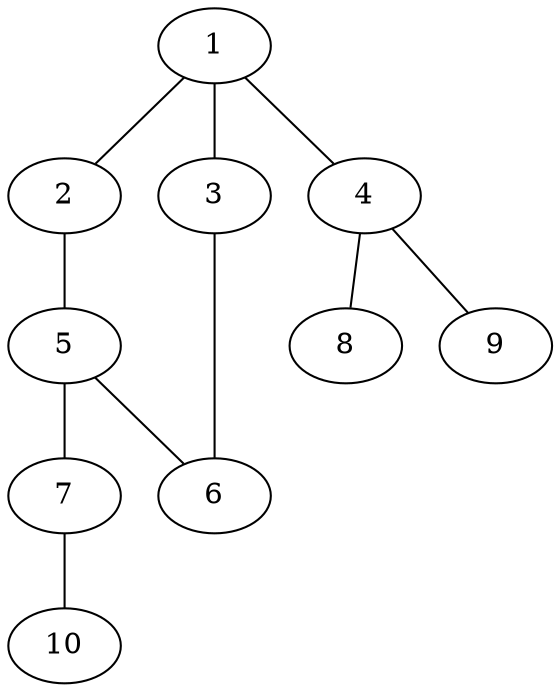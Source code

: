 graph molecule_4063 {
	1	 [chem=C];
	2	 [chem=S];
	1 -- 2	 [valence=1];
	3	 [chem=N];
	1 -- 3	 [valence=2];
	4	 [chem=N];
	1 -- 4	 [valence=1];
	5	 [chem=C];
	2 -- 5	 [valence=1];
	6	 [chem=N];
	3 -- 6	 [valence=1];
	8	 [chem=H];
	4 -- 8	 [valence=1];
	9	 [chem=H];
	4 -- 9	 [valence=1];
	5 -- 6	 [valence=2];
	7	 [chem=S];
	5 -- 7	 [valence=1];
	10	 [chem=H];
	7 -- 10	 [valence=1];
}
